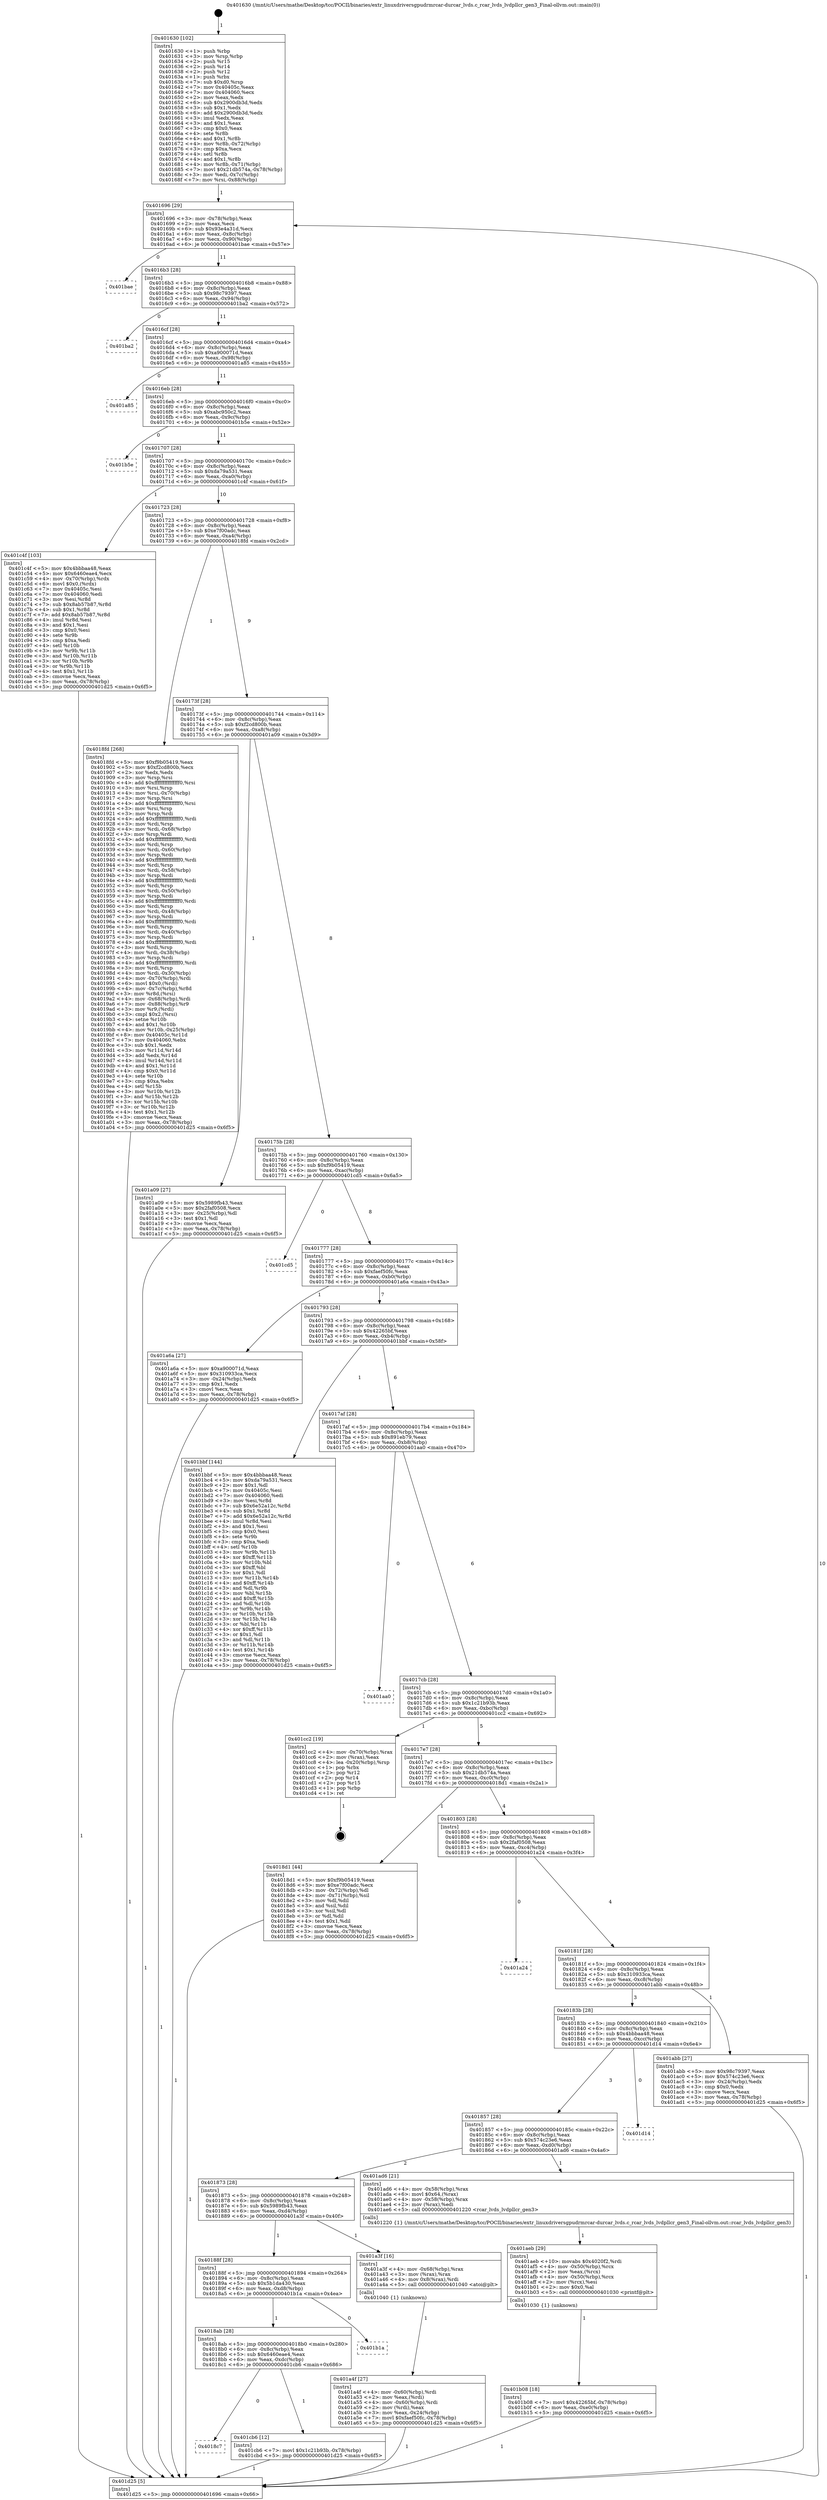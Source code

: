 digraph "0x401630" {
  label = "0x401630 (/mnt/c/Users/mathe/Desktop/tcc/POCII/binaries/extr_linuxdriversgpudrmrcar-durcar_lvds.c_rcar_lvds_lvdpllcr_gen3_Final-ollvm.out::main(0))"
  labelloc = "t"
  node[shape=record]

  Entry [label="",width=0.3,height=0.3,shape=circle,fillcolor=black,style=filled]
  "0x401696" [label="{
     0x401696 [29]\l
     | [instrs]\l
     &nbsp;&nbsp;0x401696 \<+3\>: mov -0x78(%rbp),%eax\l
     &nbsp;&nbsp;0x401699 \<+2\>: mov %eax,%ecx\l
     &nbsp;&nbsp;0x40169b \<+6\>: sub $0x93e4a31d,%ecx\l
     &nbsp;&nbsp;0x4016a1 \<+6\>: mov %eax,-0x8c(%rbp)\l
     &nbsp;&nbsp;0x4016a7 \<+6\>: mov %ecx,-0x90(%rbp)\l
     &nbsp;&nbsp;0x4016ad \<+6\>: je 0000000000401bae \<main+0x57e\>\l
  }"]
  "0x401bae" [label="{
     0x401bae\l
  }", style=dashed]
  "0x4016b3" [label="{
     0x4016b3 [28]\l
     | [instrs]\l
     &nbsp;&nbsp;0x4016b3 \<+5\>: jmp 00000000004016b8 \<main+0x88\>\l
     &nbsp;&nbsp;0x4016b8 \<+6\>: mov -0x8c(%rbp),%eax\l
     &nbsp;&nbsp;0x4016be \<+5\>: sub $0x98c79397,%eax\l
     &nbsp;&nbsp;0x4016c3 \<+6\>: mov %eax,-0x94(%rbp)\l
     &nbsp;&nbsp;0x4016c9 \<+6\>: je 0000000000401ba2 \<main+0x572\>\l
  }"]
  Exit [label="",width=0.3,height=0.3,shape=circle,fillcolor=black,style=filled,peripheries=2]
  "0x401ba2" [label="{
     0x401ba2\l
  }", style=dashed]
  "0x4016cf" [label="{
     0x4016cf [28]\l
     | [instrs]\l
     &nbsp;&nbsp;0x4016cf \<+5\>: jmp 00000000004016d4 \<main+0xa4\>\l
     &nbsp;&nbsp;0x4016d4 \<+6\>: mov -0x8c(%rbp),%eax\l
     &nbsp;&nbsp;0x4016da \<+5\>: sub $0xa900071d,%eax\l
     &nbsp;&nbsp;0x4016df \<+6\>: mov %eax,-0x98(%rbp)\l
     &nbsp;&nbsp;0x4016e5 \<+6\>: je 0000000000401a85 \<main+0x455\>\l
  }"]
  "0x4018c7" [label="{
     0x4018c7\l
  }", style=dashed]
  "0x401a85" [label="{
     0x401a85\l
  }", style=dashed]
  "0x4016eb" [label="{
     0x4016eb [28]\l
     | [instrs]\l
     &nbsp;&nbsp;0x4016eb \<+5\>: jmp 00000000004016f0 \<main+0xc0\>\l
     &nbsp;&nbsp;0x4016f0 \<+6\>: mov -0x8c(%rbp),%eax\l
     &nbsp;&nbsp;0x4016f6 \<+5\>: sub $0xabc950c2,%eax\l
     &nbsp;&nbsp;0x4016fb \<+6\>: mov %eax,-0x9c(%rbp)\l
     &nbsp;&nbsp;0x401701 \<+6\>: je 0000000000401b5e \<main+0x52e\>\l
  }"]
  "0x401cb6" [label="{
     0x401cb6 [12]\l
     | [instrs]\l
     &nbsp;&nbsp;0x401cb6 \<+7\>: movl $0x1c21b93b,-0x78(%rbp)\l
     &nbsp;&nbsp;0x401cbd \<+5\>: jmp 0000000000401d25 \<main+0x6f5\>\l
  }"]
  "0x401b5e" [label="{
     0x401b5e\l
  }", style=dashed]
  "0x401707" [label="{
     0x401707 [28]\l
     | [instrs]\l
     &nbsp;&nbsp;0x401707 \<+5\>: jmp 000000000040170c \<main+0xdc\>\l
     &nbsp;&nbsp;0x40170c \<+6\>: mov -0x8c(%rbp),%eax\l
     &nbsp;&nbsp;0x401712 \<+5\>: sub $0xda79a531,%eax\l
     &nbsp;&nbsp;0x401717 \<+6\>: mov %eax,-0xa0(%rbp)\l
     &nbsp;&nbsp;0x40171d \<+6\>: je 0000000000401c4f \<main+0x61f\>\l
  }"]
  "0x4018ab" [label="{
     0x4018ab [28]\l
     | [instrs]\l
     &nbsp;&nbsp;0x4018ab \<+5\>: jmp 00000000004018b0 \<main+0x280\>\l
     &nbsp;&nbsp;0x4018b0 \<+6\>: mov -0x8c(%rbp),%eax\l
     &nbsp;&nbsp;0x4018b6 \<+5\>: sub $0x6460eae4,%eax\l
     &nbsp;&nbsp;0x4018bb \<+6\>: mov %eax,-0xdc(%rbp)\l
     &nbsp;&nbsp;0x4018c1 \<+6\>: je 0000000000401cb6 \<main+0x686\>\l
  }"]
  "0x401c4f" [label="{
     0x401c4f [103]\l
     | [instrs]\l
     &nbsp;&nbsp;0x401c4f \<+5\>: mov $0x4bbbaa48,%eax\l
     &nbsp;&nbsp;0x401c54 \<+5\>: mov $0x6460eae4,%ecx\l
     &nbsp;&nbsp;0x401c59 \<+4\>: mov -0x70(%rbp),%rdx\l
     &nbsp;&nbsp;0x401c5d \<+6\>: movl $0x0,(%rdx)\l
     &nbsp;&nbsp;0x401c63 \<+7\>: mov 0x40405c,%esi\l
     &nbsp;&nbsp;0x401c6a \<+7\>: mov 0x404060,%edi\l
     &nbsp;&nbsp;0x401c71 \<+3\>: mov %esi,%r8d\l
     &nbsp;&nbsp;0x401c74 \<+7\>: sub $0x8ab57b87,%r8d\l
     &nbsp;&nbsp;0x401c7b \<+4\>: sub $0x1,%r8d\l
     &nbsp;&nbsp;0x401c7f \<+7\>: add $0x8ab57b87,%r8d\l
     &nbsp;&nbsp;0x401c86 \<+4\>: imul %r8d,%esi\l
     &nbsp;&nbsp;0x401c8a \<+3\>: and $0x1,%esi\l
     &nbsp;&nbsp;0x401c8d \<+3\>: cmp $0x0,%esi\l
     &nbsp;&nbsp;0x401c90 \<+4\>: sete %r9b\l
     &nbsp;&nbsp;0x401c94 \<+3\>: cmp $0xa,%edi\l
     &nbsp;&nbsp;0x401c97 \<+4\>: setl %r10b\l
     &nbsp;&nbsp;0x401c9b \<+3\>: mov %r9b,%r11b\l
     &nbsp;&nbsp;0x401c9e \<+3\>: and %r10b,%r11b\l
     &nbsp;&nbsp;0x401ca1 \<+3\>: xor %r10b,%r9b\l
     &nbsp;&nbsp;0x401ca4 \<+3\>: or %r9b,%r11b\l
     &nbsp;&nbsp;0x401ca7 \<+4\>: test $0x1,%r11b\l
     &nbsp;&nbsp;0x401cab \<+3\>: cmovne %ecx,%eax\l
     &nbsp;&nbsp;0x401cae \<+3\>: mov %eax,-0x78(%rbp)\l
     &nbsp;&nbsp;0x401cb1 \<+5\>: jmp 0000000000401d25 \<main+0x6f5\>\l
  }"]
  "0x401723" [label="{
     0x401723 [28]\l
     | [instrs]\l
     &nbsp;&nbsp;0x401723 \<+5\>: jmp 0000000000401728 \<main+0xf8\>\l
     &nbsp;&nbsp;0x401728 \<+6\>: mov -0x8c(%rbp),%eax\l
     &nbsp;&nbsp;0x40172e \<+5\>: sub $0xe7f00adc,%eax\l
     &nbsp;&nbsp;0x401733 \<+6\>: mov %eax,-0xa4(%rbp)\l
     &nbsp;&nbsp;0x401739 \<+6\>: je 00000000004018fd \<main+0x2cd\>\l
  }"]
  "0x401b1a" [label="{
     0x401b1a\l
  }", style=dashed]
  "0x4018fd" [label="{
     0x4018fd [268]\l
     | [instrs]\l
     &nbsp;&nbsp;0x4018fd \<+5\>: mov $0xf9b05419,%eax\l
     &nbsp;&nbsp;0x401902 \<+5\>: mov $0xf2cd800b,%ecx\l
     &nbsp;&nbsp;0x401907 \<+2\>: xor %edx,%edx\l
     &nbsp;&nbsp;0x401909 \<+3\>: mov %rsp,%rsi\l
     &nbsp;&nbsp;0x40190c \<+4\>: add $0xfffffffffffffff0,%rsi\l
     &nbsp;&nbsp;0x401910 \<+3\>: mov %rsi,%rsp\l
     &nbsp;&nbsp;0x401913 \<+4\>: mov %rsi,-0x70(%rbp)\l
     &nbsp;&nbsp;0x401917 \<+3\>: mov %rsp,%rsi\l
     &nbsp;&nbsp;0x40191a \<+4\>: add $0xfffffffffffffff0,%rsi\l
     &nbsp;&nbsp;0x40191e \<+3\>: mov %rsi,%rsp\l
     &nbsp;&nbsp;0x401921 \<+3\>: mov %rsp,%rdi\l
     &nbsp;&nbsp;0x401924 \<+4\>: add $0xfffffffffffffff0,%rdi\l
     &nbsp;&nbsp;0x401928 \<+3\>: mov %rdi,%rsp\l
     &nbsp;&nbsp;0x40192b \<+4\>: mov %rdi,-0x68(%rbp)\l
     &nbsp;&nbsp;0x40192f \<+3\>: mov %rsp,%rdi\l
     &nbsp;&nbsp;0x401932 \<+4\>: add $0xfffffffffffffff0,%rdi\l
     &nbsp;&nbsp;0x401936 \<+3\>: mov %rdi,%rsp\l
     &nbsp;&nbsp;0x401939 \<+4\>: mov %rdi,-0x60(%rbp)\l
     &nbsp;&nbsp;0x40193d \<+3\>: mov %rsp,%rdi\l
     &nbsp;&nbsp;0x401940 \<+4\>: add $0xfffffffffffffff0,%rdi\l
     &nbsp;&nbsp;0x401944 \<+3\>: mov %rdi,%rsp\l
     &nbsp;&nbsp;0x401947 \<+4\>: mov %rdi,-0x58(%rbp)\l
     &nbsp;&nbsp;0x40194b \<+3\>: mov %rsp,%rdi\l
     &nbsp;&nbsp;0x40194e \<+4\>: add $0xfffffffffffffff0,%rdi\l
     &nbsp;&nbsp;0x401952 \<+3\>: mov %rdi,%rsp\l
     &nbsp;&nbsp;0x401955 \<+4\>: mov %rdi,-0x50(%rbp)\l
     &nbsp;&nbsp;0x401959 \<+3\>: mov %rsp,%rdi\l
     &nbsp;&nbsp;0x40195c \<+4\>: add $0xfffffffffffffff0,%rdi\l
     &nbsp;&nbsp;0x401960 \<+3\>: mov %rdi,%rsp\l
     &nbsp;&nbsp;0x401963 \<+4\>: mov %rdi,-0x48(%rbp)\l
     &nbsp;&nbsp;0x401967 \<+3\>: mov %rsp,%rdi\l
     &nbsp;&nbsp;0x40196a \<+4\>: add $0xfffffffffffffff0,%rdi\l
     &nbsp;&nbsp;0x40196e \<+3\>: mov %rdi,%rsp\l
     &nbsp;&nbsp;0x401971 \<+4\>: mov %rdi,-0x40(%rbp)\l
     &nbsp;&nbsp;0x401975 \<+3\>: mov %rsp,%rdi\l
     &nbsp;&nbsp;0x401978 \<+4\>: add $0xfffffffffffffff0,%rdi\l
     &nbsp;&nbsp;0x40197c \<+3\>: mov %rdi,%rsp\l
     &nbsp;&nbsp;0x40197f \<+4\>: mov %rdi,-0x38(%rbp)\l
     &nbsp;&nbsp;0x401983 \<+3\>: mov %rsp,%rdi\l
     &nbsp;&nbsp;0x401986 \<+4\>: add $0xfffffffffffffff0,%rdi\l
     &nbsp;&nbsp;0x40198a \<+3\>: mov %rdi,%rsp\l
     &nbsp;&nbsp;0x40198d \<+4\>: mov %rdi,-0x30(%rbp)\l
     &nbsp;&nbsp;0x401991 \<+4\>: mov -0x70(%rbp),%rdi\l
     &nbsp;&nbsp;0x401995 \<+6\>: movl $0x0,(%rdi)\l
     &nbsp;&nbsp;0x40199b \<+4\>: mov -0x7c(%rbp),%r8d\l
     &nbsp;&nbsp;0x40199f \<+3\>: mov %r8d,(%rsi)\l
     &nbsp;&nbsp;0x4019a2 \<+4\>: mov -0x68(%rbp),%rdi\l
     &nbsp;&nbsp;0x4019a6 \<+7\>: mov -0x88(%rbp),%r9\l
     &nbsp;&nbsp;0x4019ad \<+3\>: mov %r9,(%rdi)\l
     &nbsp;&nbsp;0x4019b0 \<+3\>: cmpl $0x2,(%rsi)\l
     &nbsp;&nbsp;0x4019b3 \<+4\>: setne %r10b\l
     &nbsp;&nbsp;0x4019b7 \<+4\>: and $0x1,%r10b\l
     &nbsp;&nbsp;0x4019bb \<+4\>: mov %r10b,-0x25(%rbp)\l
     &nbsp;&nbsp;0x4019bf \<+8\>: mov 0x40405c,%r11d\l
     &nbsp;&nbsp;0x4019c7 \<+7\>: mov 0x404060,%ebx\l
     &nbsp;&nbsp;0x4019ce \<+3\>: sub $0x1,%edx\l
     &nbsp;&nbsp;0x4019d1 \<+3\>: mov %r11d,%r14d\l
     &nbsp;&nbsp;0x4019d4 \<+3\>: add %edx,%r14d\l
     &nbsp;&nbsp;0x4019d7 \<+4\>: imul %r14d,%r11d\l
     &nbsp;&nbsp;0x4019db \<+4\>: and $0x1,%r11d\l
     &nbsp;&nbsp;0x4019df \<+4\>: cmp $0x0,%r11d\l
     &nbsp;&nbsp;0x4019e3 \<+4\>: sete %r10b\l
     &nbsp;&nbsp;0x4019e7 \<+3\>: cmp $0xa,%ebx\l
     &nbsp;&nbsp;0x4019ea \<+4\>: setl %r15b\l
     &nbsp;&nbsp;0x4019ee \<+3\>: mov %r10b,%r12b\l
     &nbsp;&nbsp;0x4019f1 \<+3\>: and %r15b,%r12b\l
     &nbsp;&nbsp;0x4019f4 \<+3\>: xor %r15b,%r10b\l
     &nbsp;&nbsp;0x4019f7 \<+3\>: or %r10b,%r12b\l
     &nbsp;&nbsp;0x4019fa \<+4\>: test $0x1,%r12b\l
     &nbsp;&nbsp;0x4019fe \<+3\>: cmovne %ecx,%eax\l
     &nbsp;&nbsp;0x401a01 \<+3\>: mov %eax,-0x78(%rbp)\l
     &nbsp;&nbsp;0x401a04 \<+5\>: jmp 0000000000401d25 \<main+0x6f5\>\l
  }"]
  "0x40173f" [label="{
     0x40173f [28]\l
     | [instrs]\l
     &nbsp;&nbsp;0x40173f \<+5\>: jmp 0000000000401744 \<main+0x114\>\l
     &nbsp;&nbsp;0x401744 \<+6\>: mov -0x8c(%rbp),%eax\l
     &nbsp;&nbsp;0x40174a \<+5\>: sub $0xf2cd800b,%eax\l
     &nbsp;&nbsp;0x40174f \<+6\>: mov %eax,-0xa8(%rbp)\l
     &nbsp;&nbsp;0x401755 \<+6\>: je 0000000000401a09 \<main+0x3d9\>\l
  }"]
  "0x401b08" [label="{
     0x401b08 [18]\l
     | [instrs]\l
     &nbsp;&nbsp;0x401b08 \<+7\>: movl $0x42265bf,-0x78(%rbp)\l
     &nbsp;&nbsp;0x401b0f \<+6\>: mov %eax,-0xe0(%rbp)\l
     &nbsp;&nbsp;0x401b15 \<+5\>: jmp 0000000000401d25 \<main+0x6f5\>\l
  }"]
  "0x401a09" [label="{
     0x401a09 [27]\l
     | [instrs]\l
     &nbsp;&nbsp;0x401a09 \<+5\>: mov $0x5989fb43,%eax\l
     &nbsp;&nbsp;0x401a0e \<+5\>: mov $0x2faf0508,%ecx\l
     &nbsp;&nbsp;0x401a13 \<+3\>: mov -0x25(%rbp),%dl\l
     &nbsp;&nbsp;0x401a16 \<+3\>: test $0x1,%dl\l
     &nbsp;&nbsp;0x401a19 \<+3\>: cmovne %ecx,%eax\l
     &nbsp;&nbsp;0x401a1c \<+3\>: mov %eax,-0x78(%rbp)\l
     &nbsp;&nbsp;0x401a1f \<+5\>: jmp 0000000000401d25 \<main+0x6f5\>\l
  }"]
  "0x40175b" [label="{
     0x40175b [28]\l
     | [instrs]\l
     &nbsp;&nbsp;0x40175b \<+5\>: jmp 0000000000401760 \<main+0x130\>\l
     &nbsp;&nbsp;0x401760 \<+6\>: mov -0x8c(%rbp),%eax\l
     &nbsp;&nbsp;0x401766 \<+5\>: sub $0xf9b05419,%eax\l
     &nbsp;&nbsp;0x40176b \<+6\>: mov %eax,-0xac(%rbp)\l
     &nbsp;&nbsp;0x401771 \<+6\>: je 0000000000401cd5 \<main+0x6a5\>\l
  }"]
  "0x401aeb" [label="{
     0x401aeb [29]\l
     | [instrs]\l
     &nbsp;&nbsp;0x401aeb \<+10\>: movabs $0x4020f2,%rdi\l
     &nbsp;&nbsp;0x401af5 \<+4\>: mov -0x50(%rbp),%rcx\l
     &nbsp;&nbsp;0x401af9 \<+2\>: mov %eax,(%rcx)\l
     &nbsp;&nbsp;0x401afb \<+4\>: mov -0x50(%rbp),%rcx\l
     &nbsp;&nbsp;0x401aff \<+2\>: mov (%rcx),%esi\l
     &nbsp;&nbsp;0x401b01 \<+2\>: mov $0x0,%al\l
     &nbsp;&nbsp;0x401b03 \<+5\>: call 0000000000401030 \<printf@plt\>\l
     | [calls]\l
     &nbsp;&nbsp;0x401030 \{1\} (unknown)\l
  }"]
  "0x401cd5" [label="{
     0x401cd5\l
  }", style=dashed]
  "0x401777" [label="{
     0x401777 [28]\l
     | [instrs]\l
     &nbsp;&nbsp;0x401777 \<+5\>: jmp 000000000040177c \<main+0x14c\>\l
     &nbsp;&nbsp;0x40177c \<+6\>: mov -0x8c(%rbp),%eax\l
     &nbsp;&nbsp;0x401782 \<+5\>: sub $0xfaef50fc,%eax\l
     &nbsp;&nbsp;0x401787 \<+6\>: mov %eax,-0xb0(%rbp)\l
     &nbsp;&nbsp;0x40178d \<+6\>: je 0000000000401a6a \<main+0x43a\>\l
  }"]
  "0x401a4f" [label="{
     0x401a4f [27]\l
     | [instrs]\l
     &nbsp;&nbsp;0x401a4f \<+4\>: mov -0x60(%rbp),%rdi\l
     &nbsp;&nbsp;0x401a53 \<+2\>: mov %eax,(%rdi)\l
     &nbsp;&nbsp;0x401a55 \<+4\>: mov -0x60(%rbp),%rdi\l
     &nbsp;&nbsp;0x401a59 \<+2\>: mov (%rdi),%eax\l
     &nbsp;&nbsp;0x401a5b \<+3\>: mov %eax,-0x24(%rbp)\l
     &nbsp;&nbsp;0x401a5e \<+7\>: movl $0xfaef50fc,-0x78(%rbp)\l
     &nbsp;&nbsp;0x401a65 \<+5\>: jmp 0000000000401d25 \<main+0x6f5\>\l
  }"]
  "0x401a6a" [label="{
     0x401a6a [27]\l
     | [instrs]\l
     &nbsp;&nbsp;0x401a6a \<+5\>: mov $0xa900071d,%eax\l
     &nbsp;&nbsp;0x401a6f \<+5\>: mov $0x310933ca,%ecx\l
     &nbsp;&nbsp;0x401a74 \<+3\>: mov -0x24(%rbp),%edx\l
     &nbsp;&nbsp;0x401a77 \<+3\>: cmp $0x1,%edx\l
     &nbsp;&nbsp;0x401a7a \<+3\>: cmovl %ecx,%eax\l
     &nbsp;&nbsp;0x401a7d \<+3\>: mov %eax,-0x78(%rbp)\l
     &nbsp;&nbsp;0x401a80 \<+5\>: jmp 0000000000401d25 \<main+0x6f5\>\l
  }"]
  "0x401793" [label="{
     0x401793 [28]\l
     | [instrs]\l
     &nbsp;&nbsp;0x401793 \<+5\>: jmp 0000000000401798 \<main+0x168\>\l
     &nbsp;&nbsp;0x401798 \<+6\>: mov -0x8c(%rbp),%eax\l
     &nbsp;&nbsp;0x40179e \<+5\>: sub $0x42265bf,%eax\l
     &nbsp;&nbsp;0x4017a3 \<+6\>: mov %eax,-0xb4(%rbp)\l
     &nbsp;&nbsp;0x4017a9 \<+6\>: je 0000000000401bbf \<main+0x58f\>\l
  }"]
  "0x40188f" [label="{
     0x40188f [28]\l
     | [instrs]\l
     &nbsp;&nbsp;0x40188f \<+5\>: jmp 0000000000401894 \<main+0x264\>\l
     &nbsp;&nbsp;0x401894 \<+6\>: mov -0x8c(%rbp),%eax\l
     &nbsp;&nbsp;0x40189a \<+5\>: sub $0x5b1da430,%eax\l
     &nbsp;&nbsp;0x40189f \<+6\>: mov %eax,-0xd8(%rbp)\l
     &nbsp;&nbsp;0x4018a5 \<+6\>: je 0000000000401b1a \<main+0x4ea\>\l
  }"]
  "0x401bbf" [label="{
     0x401bbf [144]\l
     | [instrs]\l
     &nbsp;&nbsp;0x401bbf \<+5\>: mov $0x4bbbaa48,%eax\l
     &nbsp;&nbsp;0x401bc4 \<+5\>: mov $0xda79a531,%ecx\l
     &nbsp;&nbsp;0x401bc9 \<+2\>: mov $0x1,%dl\l
     &nbsp;&nbsp;0x401bcb \<+7\>: mov 0x40405c,%esi\l
     &nbsp;&nbsp;0x401bd2 \<+7\>: mov 0x404060,%edi\l
     &nbsp;&nbsp;0x401bd9 \<+3\>: mov %esi,%r8d\l
     &nbsp;&nbsp;0x401bdc \<+7\>: sub $0x6e52a12c,%r8d\l
     &nbsp;&nbsp;0x401be3 \<+4\>: sub $0x1,%r8d\l
     &nbsp;&nbsp;0x401be7 \<+7\>: add $0x6e52a12c,%r8d\l
     &nbsp;&nbsp;0x401bee \<+4\>: imul %r8d,%esi\l
     &nbsp;&nbsp;0x401bf2 \<+3\>: and $0x1,%esi\l
     &nbsp;&nbsp;0x401bf5 \<+3\>: cmp $0x0,%esi\l
     &nbsp;&nbsp;0x401bf8 \<+4\>: sete %r9b\l
     &nbsp;&nbsp;0x401bfc \<+3\>: cmp $0xa,%edi\l
     &nbsp;&nbsp;0x401bff \<+4\>: setl %r10b\l
     &nbsp;&nbsp;0x401c03 \<+3\>: mov %r9b,%r11b\l
     &nbsp;&nbsp;0x401c06 \<+4\>: xor $0xff,%r11b\l
     &nbsp;&nbsp;0x401c0a \<+3\>: mov %r10b,%bl\l
     &nbsp;&nbsp;0x401c0d \<+3\>: xor $0xff,%bl\l
     &nbsp;&nbsp;0x401c10 \<+3\>: xor $0x1,%dl\l
     &nbsp;&nbsp;0x401c13 \<+3\>: mov %r11b,%r14b\l
     &nbsp;&nbsp;0x401c16 \<+4\>: and $0xff,%r14b\l
     &nbsp;&nbsp;0x401c1a \<+3\>: and %dl,%r9b\l
     &nbsp;&nbsp;0x401c1d \<+3\>: mov %bl,%r15b\l
     &nbsp;&nbsp;0x401c20 \<+4\>: and $0xff,%r15b\l
     &nbsp;&nbsp;0x401c24 \<+3\>: and %dl,%r10b\l
     &nbsp;&nbsp;0x401c27 \<+3\>: or %r9b,%r14b\l
     &nbsp;&nbsp;0x401c2a \<+3\>: or %r10b,%r15b\l
     &nbsp;&nbsp;0x401c2d \<+3\>: xor %r15b,%r14b\l
     &nbsp;&nbsp;0x401c30 \<+3\>: or %bl,%r11b\l
     &nbsp;&nbsp;0x401c33 \<+4\>: xor $0xff,%r11b\l
     &nbsp;&nbsp;0x401c37 \<+3\>: or $0x1,%dl\l
     &nbsp;&nbsp;0x401c3a \<+3\>: and %dl,%r11b\l
     &nbsp;&nbsp;0x401c3d \<+3\>: or %r11b,%r14b\l
     &nbsp;&nbsp;0x401c40 \<+4\>: test $0x1,%r14b\l
     &nbsp;&nbsp;0x401c44 \<+3\>: cmovne %ecx,%eax\l
     &nbsp;&nbsp;0x401c47 \<+3\>: mov %eax,-0x78(%rbp)\l
     &nbsp;&nbsp;0x401c4a \<+5\>: jmp 0000000000401d25 \<main+0x6f5\>\l
  }"]
  "0x4017af" [label="{
     0x4017af [28]\l
     | [instrs]\l
     &nbsp;&nbsp;0x4017af \<+5\>: jmp 00000000004017b4 \<main+0x184\>\l
     &nbsp;&nbsp;0x4017b4 \<+6\>: mov -0x8c(%rbp),%eax\l
     &nbsp;&nbsp;0x4017ba \<+5\>: sub $0x891eb79,%eax\l
     &nbsp;&nbsp;0x4017bf \<+6\>: mov %eax,-0xb8(%rbp)\l
     &nbsp;&nbsp;0x4017c5 \<+6\>: je 0000000000401aa0 \<main+0x470\>\l
  }"]
  "0x401a3f" [label="{
     0x401a3f [16]\l
     | [instrs]\l
     &nbsp;&nbsp;0x401a3f \<+4\>: mov -0x68(%rbp),%rax\l
     &nbsp;&nbsp;0x401a43 \<+3\>: mov (%rax),%rax\l
     &nbsp;&nbsp;0x401a46 \<+4\>: mov 0x8(%rax),%rdi\l
     &nbsp;&nbsp;0x401a4a \<+5\>: call 0000000000401040 \<atoi@plt\>\l
     | [calls]\l
     &nbsp;&nbsp;0x401040 \{1\} (unknown)\l
  }"]
  "0x401aa0" [label="{
     0x401aa0\l
  }", style=dashed]
  "0x4017cb" [label="{
     0x4017cb [28]\l
     | [instrs]\l
     &nbsp;&nbsp;0x4017cb \<+5\>: jmp 00000000004017d0 \<main+0x1a0\>\l
     &nbsp;&nbsp;0x4017d0 \<+6\>: mov -0x8c(%rbp),%eax\l
     &nbsp;&nbsp;0x4017d6 \<+5\>: sub $0x1c21b93b,%eax\l
     &nbsp;&nbsp;0x4017db \<+6\>: mov %eax,-0xbc(%rbp)\l
     &nbsp;&nbsp;0x4017e1 \<+6\>: je 0000000000401cc2 \<main+0x692\>\l
  }"]
  "0x401873" [label="{
     0x401873 [28]\l
     | [instrs]\l
     &nbsp;&nbsp;0x401873 \<+5\>: jmp 0000000000401878 \<main+0x248\>\l
     &nbsp;&nbsp;0x401878 \<+6\>: mov -0x8c(%rbp),%eax\l
     &nbsp;&nbsp;0x40187e \<+5\>: sub $0x5989fb43,%eax\l
     &nbsp;&nbsp;0x401883 \<+6\>: mov %eax,-0xd4(%rbp)\l
     &nbsp;&nbsp;0x401889 \<+6\>: je 0000000000401a3f \<main+0x40f\>\l
  }"]
  "0x401cc2" [label="{
     0x401cc2 [19]\l
     | [instrs]\l
     &nbsp;&nbsp;0x401cc2 \<+4\>: mov -0x70(%rbp),%rax\l
     &nbsp;&nbsp;0x401cc6 \<+2\>: mov (%rax),%eax\l
     &nbsp;&nbsp;0x401cc8 \<+4\>: lea -0x20(%rbp),%rsp\l
     &nbsp;&nbsp;0x401ccc \<+1\>: pop %rbx\l
     &nbsp;&nbsp;0x401ccd \<+2\>: pop %r12\l
     &nbsp;&nbsp;0x401ccf \<+2\>: pop %r14\l
     &nbsp;&nbsp;0x401cd1 \<+2\>: pop %r15\l
     &nbsp;&nbsp;0x401cd3 \<+1\>: pop %rbp\l
     &nbsp;&nbsp;0x401cd4 \<+1\>: ret\l
  }"]
  "0x4017e7" [label="{
     0x4017e7 [28]\l
     | [instrs]\l
     &nbsp;&nbsp;0x4017e7 \<+5\>: jmp 00000000004017ec \<main+0x1bc\>\l
     &nbsp;&nbsp;0x4017ec \<+6\>: mov -0x8c(%rbp),%eax\l
     &nbsp;&nbsp;0x4017f2 \<+5\>: sub $0x21db574a,%eax\l
     &nbsp;&nbsp;0x4017f7 \<+6\>: mov %eax,-0xc0(%rbp)\l
     &nbsp;&nbsp;0x4017fd \<+6\>: je 00000000004018d1 \<main+0x2a1\>\l
  }"]
  "0x401ad6" [label="{
     0x401ad6 [21]\l
     | [instrs]\l
     &nbsp;&nbsp;0x401ad6 \<+4\>: mov -0x58(%rbp),%rax\l
     &nbsp;&nbsp;0x401ada \<+6\>: movl $0x64,(%rax)\l
     &nbsp;&nbsp;0x401ae0 \<+4\>: mov -0x58(%rbp),%rax\l
     &nbsp;&nbsp;0x401ae4 \<+2\>: mov (%rax),%edi\l
     &nbsp;&nbsp;0x401ae6 \<+5\>: call 0000000000401220 \<rcar_lvds_lvdpllcr_gen3\>\l
     | [calls]\l
     &nbsp;&nbsp;0x401220 \{1\} (/mnt/c/Users/mathe/Desktop/tcc/POCII/binaries/extr_linuxdriversgpudrmrcar-durcar_lvds.c_rcar_lvds_lvdpllcr_gen3_Final-ollvm.out::rcar_lvds_lvdpllcr_gen3)\l
  }"]
  "0x4018d1" [label="{
     0x4018d1 [44]\l
     | [instrs]\l
     &nbsp;&nbsp;0x4018d1 \<+5\>: mov $0xf9b05419,%eax\l
     &nbsp;&nbsp;0x4018d6 \<+5\>: mov $0xe7f00adc,%ecx\l
     &nbsp;&nbsp;0x4018db \<+3\>: mov -0x72(%rbp),%dl\l
     &nbsp;&nbsp;0x4018de \<+4\>: mov -0x71(%rbp),%sil\l
     &nbsp;&nbsp;0x4018e2 \<+3\>: mov %dl,%dil\l
     &nbsp;&nbsp;0x4018e5 \<+3\>: and %sil,%dil\l
     &nbsp;&nbsp;0x4018e8 \<+3\>: xor %sil,%dl\l
     &nbsp;&nbsp;0x4018eb \<+3\>: or %dl,%dil\l
     &nbsp;&nbsp;0x4018ee \<+4\>: test $0x1,%dil\l
     &nbsp;&nbsp;0x4018f2 \<+3\>: cmovne %ecx,%eax\l
     &nbsp;&nbsp;0x4018f5 \<+3\>: mov %eax,-0x78(%rbp)\l
     &nbsp;&nbsp;0x4018f8 \<+5\>: jmp 0000000000401d25 \<main+0x6f5\>\l
  }"]
  "0x401803" [label="{
     0x401803 [28]\l
     | [instrs]\l
     &nbsp;&nbsp;0x401803 \<+5\>: jmp 0000000000401808 \<main+0x1d8\>\l
     &nbsp;&nbsp;0x401808 \<+6\>: mov -0x8c(%rbp),%eax\l
     &nbsp;&nbsp;0x40180e \<+5\>: sub $0x2faf0508,%eax\l
     &nbsp;&nbsp;0x401813 \<+6\>: mov %eax,-0xc4(%rbp)\l
     &nbsp;&nbsp;0x401819 \<+6\>: je 0000000000401a24 \<main+0x3f4\>\l
  }"]
  "0x401d25" [label="{
     0x401d25 [5]\l
     | [instrs]\l
     &nbsp;&nbsp;0x401d25 \<+5\>: jmp 0000000000401696 \<main+0x66\>\l
  }"]
  "0x401630" [label="{
     0x401630 [102]\l
     | [instrs]\l
     &nbsp;&nbsp;0x401630 \<+1\>: push %rbp\l
     &nbsp;&nbsp;0x401631 \<+3\>: mov %rsp,%rbp\l
     &nbsp;&nbsp;0x401634 \<+2\>: push %r15\l
     &nbsp;&nbsp;0x401636 \<+2\>: push %r14\l
     &nbsp;&nbsp;0x401638 \<+2\>: push %r12\l
     &nbsp;&nbsp;0x40163a \<+1\>: push %rbx\l
     &nbsp;&nbsp;0x40163b \<+7\>: sub $0xd0,%rsp\l
     &nbsp;&nbsp;0x401642 \<+7\>: mov 0x40405c,%eax\l
     &nbsp;&nbsp;0x401649 \<+7\>: mov 0x404060,%ecx\l
     &nbsp;&nbsp;0x401650 \<+2\>: mov %eax,%edx\l
     &nbsp;&nbsp;0x401652 \<+6\>: sub $0x2900db3d,%edx\l
     &nbsp;&nbsp;0x401658 \<+3\>: sub $0x1,%edx\l
     &nbsp;&nbsp;0x40165b \<+6\>: add $0x2900db3d,%edx\l
     &nbsp;&nbsp;0x401661 \<+3\>: imul %edx,%eax\l
     &nbsp;&nbsp;0x401664 \<+3\>: and $0x1,%eax\l
     &nbsp;&nbsp;0x401667 \<+3\>: cmp $0x0,%eax\l
     &nbsp;&nbsp;0x40166a \<+4\>: sete %r8b\l
     &nbsp;&nbsp;0x40166e \<+4\>: and $0x1,%r8b\l
     &nbsp;&nbsp;0x401672 \<+4\>: mov %r8b,-0x72(%rbp)\l
     &nbsp;&nbsp;0x401676 \<+3\>: cmp $0xa,%ecx\l
     &nbsp;&nbsp;0x401679 \<+4\>: setl %r8b\l
     &nbsp;&nbsp;0x40167d \<+4\>: and $0x1,%r8b\l
     &nbsp;&nbsp;0x401681 \<+4\>: mov %r8b,-0x71(%rbp)\l
     &nbsp;&nbsp;0x401685 \<+7\>: movl $0x21db574a,-0x78(%rbp)\l
     &nbsp;&nbsp;0x40168c \<+3\>: mov %edi,-0x7c(%rbp)\l
     &nbsp;&nbsp;0x40168f \<+7\>: mov %rsi,-0x88(%rbp)\l
  }"]
  "0x401857" [label="{
     0x401857 [28]\l
     | [instrs]\l
     &nbsp;&nbsp;0x401857 \<+5\>: jmp 000000000040185c \<main+0x22c\>\l
     &nbsp;&nbsp;0x40185c \<+6\>: mov -0x8c(%rbp),%eax\l
     &nbsp;&nbsp;0x401862 \<+5\>: sub $0x574c23e6,%eax\l
     &nbsp;&nbsp;0x401867 \<+6\>: mov %eax,-0xd0(%rbp)\l
     &nbsp;&nbsp;0x40186d \<+6\>: je 0000000000401ad6 \<main+0x4a6\>\l
  }"]
  "0x401d14" [label="{
     0x401d14\l
  }", style=dashed]
  "0x401a24" [label="{
     0x401a24\l
  }", style=dashed]
  "0x40181f" [label="{
     0x40181f [28]\l
     | [instrs]\l
     &nbsp;&nbsp;0x40181f \<+5\>: jmp 0000000000401824 \<main+0x1f4\>\l
     &nbsp;&nbsp;0x401824 \<+6\>: mov -0x8c(%rbp),%eax\l
     &nbsp;&nbsp;0x40182a \<+5\>: sub $0x310933ca,%eax\l
     &nbsp;&nbsp;0x40182f \<+6\>: mov %eax,-0xc8(%rbp)\l
     &nbsp;&nbsp;0x401835 \<+6\>: je 0000000000401abb \<main+0x48b\>\l
  }"]
  "0x40183b" [label="{
     0x40183b [28]\l
     | [instrs]\l
     &nbsp;&nbsp;0x40183b \<+5\>: jmp 0000000000401840 \<main+0x210\>\l
     &nbsp;&nbsp;0x401840 \<+6\>: mov -0x8c(%rbp),%eax\l
     &nbsp;&nbsp;0x401846 \<+5\>: sub $0x4bbbaa48,%eax\l
     &nbsp;&nbsp;0x40184b \<+6\>: mov %eax,-0xcc(%rbp)\l
     &nbsp;&nbsp;0x401851 \<+6\>: je 0000000000401d14 \<main+0x6e4\>\l
  }"]
  "0x401abb" [label="{
     0x401abb [27]\l
     | [instrs]\l
     &nbsp;&nbsp;0x401abb \<+5\>: mov $0x98c79397,%eax\l
     &nbsp;&nbsp;0x401ac0 \<+5\>: mov $0x574c23e6,%ecx\l
     &nbsp;&nbsp;0x401ac5 \<+3\>: mov -0x24(%rbp),%edx\l
     &nbsp;&nbsp;0x401ac8 \<+3\>: cmp $0x0,%edx\l
     &nbsp;&nbsp;0x401acb \<+3\>: cmove %ecx,%eax\l
     &nbsp;&nbsp;0x401ace \<+3\>: mov %eax,-0x78(%rbp)\l
     &nbsp;&nbsp;0x401ad1 \<+5\>: jmp 0000000000401d25 \<main+0x6f5\>\l
  }"]
  Entry -> "0x401630" [label=" 1"]
  "0x401696" -> "0x401bae" [label=" 0"]
  "0x401696" -> "0x4016b3" [label=" 11"]
  "0x401cc2" -> Exit [label=" 1"]
  "0x4016b3" -> "0x401ba2" [label=" 0"]
  "0x4016b3" -> "0x4016cf" [label=" 11"]
  "0x401cb6" -> "0x401d25" [label=" 1"]
  "0x4016cf" -> "0x401a85" [label=" 0"]
  "0x4016cf" -> "0x4016eb" [label=" 11"]
  "0x4018ab" -> "0x4018c7" [label=" 0"]
  "0x4016eb" -> "0x401b5e" [label=" 0"]
  "0x4016eb" -> "0x401707" [label=" 11"]
  "0x4018ab" -> "0x401cb6" [label=" 1"]
  "0x401707" -> "0x401c4f" [label=" 1"]
  "0x401707" -> "0x401723" [label=" 10"]
  "0x40188f" -> "0x4018ab" [label=" 1"]
  "0x401723" -> "0x4018fd" [label=" 1"]
  "0x401723" -> "0x40173f" [label=" 9"]
  "0x40188f" -> "0x401b1a" [label=" 0"]
  "0x40173f" -> "0x401a09" [label=" 1"]
  "0x40173f" -> "0x40175b" [label=" 8"]
  "0x401c4f" -> "0x401d25" [label=" 1"]
  "0x40175b" -> "0x401cd5" [label=" 0"]
  "0x40175b" -> "0x401777" [label=" 8"]
  "0x401bbf" -> "0x401d25" [label=" 1"]
  "0x401777" -> "0x401a6a" [label=" 1"]
  "0x401777" -> "0x401793" [label=" 7"]
  "0x401b08" -> "0x401d25" [label=" 1"]
  "0x401793" -> "0x401bbf" [label=" 1"]
  "0x401793" -> "0x4017af" [label=" 6"]
  "0x401aeb" -> "0x401b08" [label=" 1"]
  "0x4017af" -> "0x401aa0" [label=" 0"]
  "0x4017af" -> "0x4017cb" [label=" 6"]
  "0x401ad6" -> "0x401aeb" [label=" 1"]
  "0x4017cb" -> "0x401cc2" [label=" 1"]
  "0x4017cb" -> "0x4017e7" [label=" 5"]
  "0x401a6a" -> "0x401d25" [label=" 1"]
  "0x4017e7" -> "0x4018d1" [label=" 1"]
  "0x4017e7" -> "0x401803" [label=" 4"]
  "0x4018d1" -> "0x401d25" [label=" 1"]
  "0x401630" -> "0x401696" [label=" 1"]
  "0x401d25" -> "0x401696" [label=" 10"]
  "0x401a4f" -> "0x401d25" [label=" 1"]
  "0x4018fd" -> "0x401d25" [label=" 1"]
  "0x401a09" -> "0x401d25" [label=" 1"]
  "0x401873" -> "0x40188f" [label=" 1"]
  "0x401803" -> "0x401a24" [label=" 0"]
  "0x401803" -> "0x40181f" [label=" 4"]
  "0x401873" -> "0x401a3f" [label=" 1"]
  "0x40181f" -> "0x401abb" [label=" 1"]
  "0x40181f" -> "0x40183b" [label=" 3"]
  "0x401abb" -> "0x401d25" [label=" 1"]
  "0x40183b" -> "0x401d14" [label=" 0"]
  "0x40183b" -> "0x401857" [label=" 3"]
  "0x401a3f" -> "0x401a4f" [label=" 1"]
  "0x401857" -> "0x401ad6" [label=" 1"]
  "0x401857" -> "0x401873" [label=" 2"]
}
